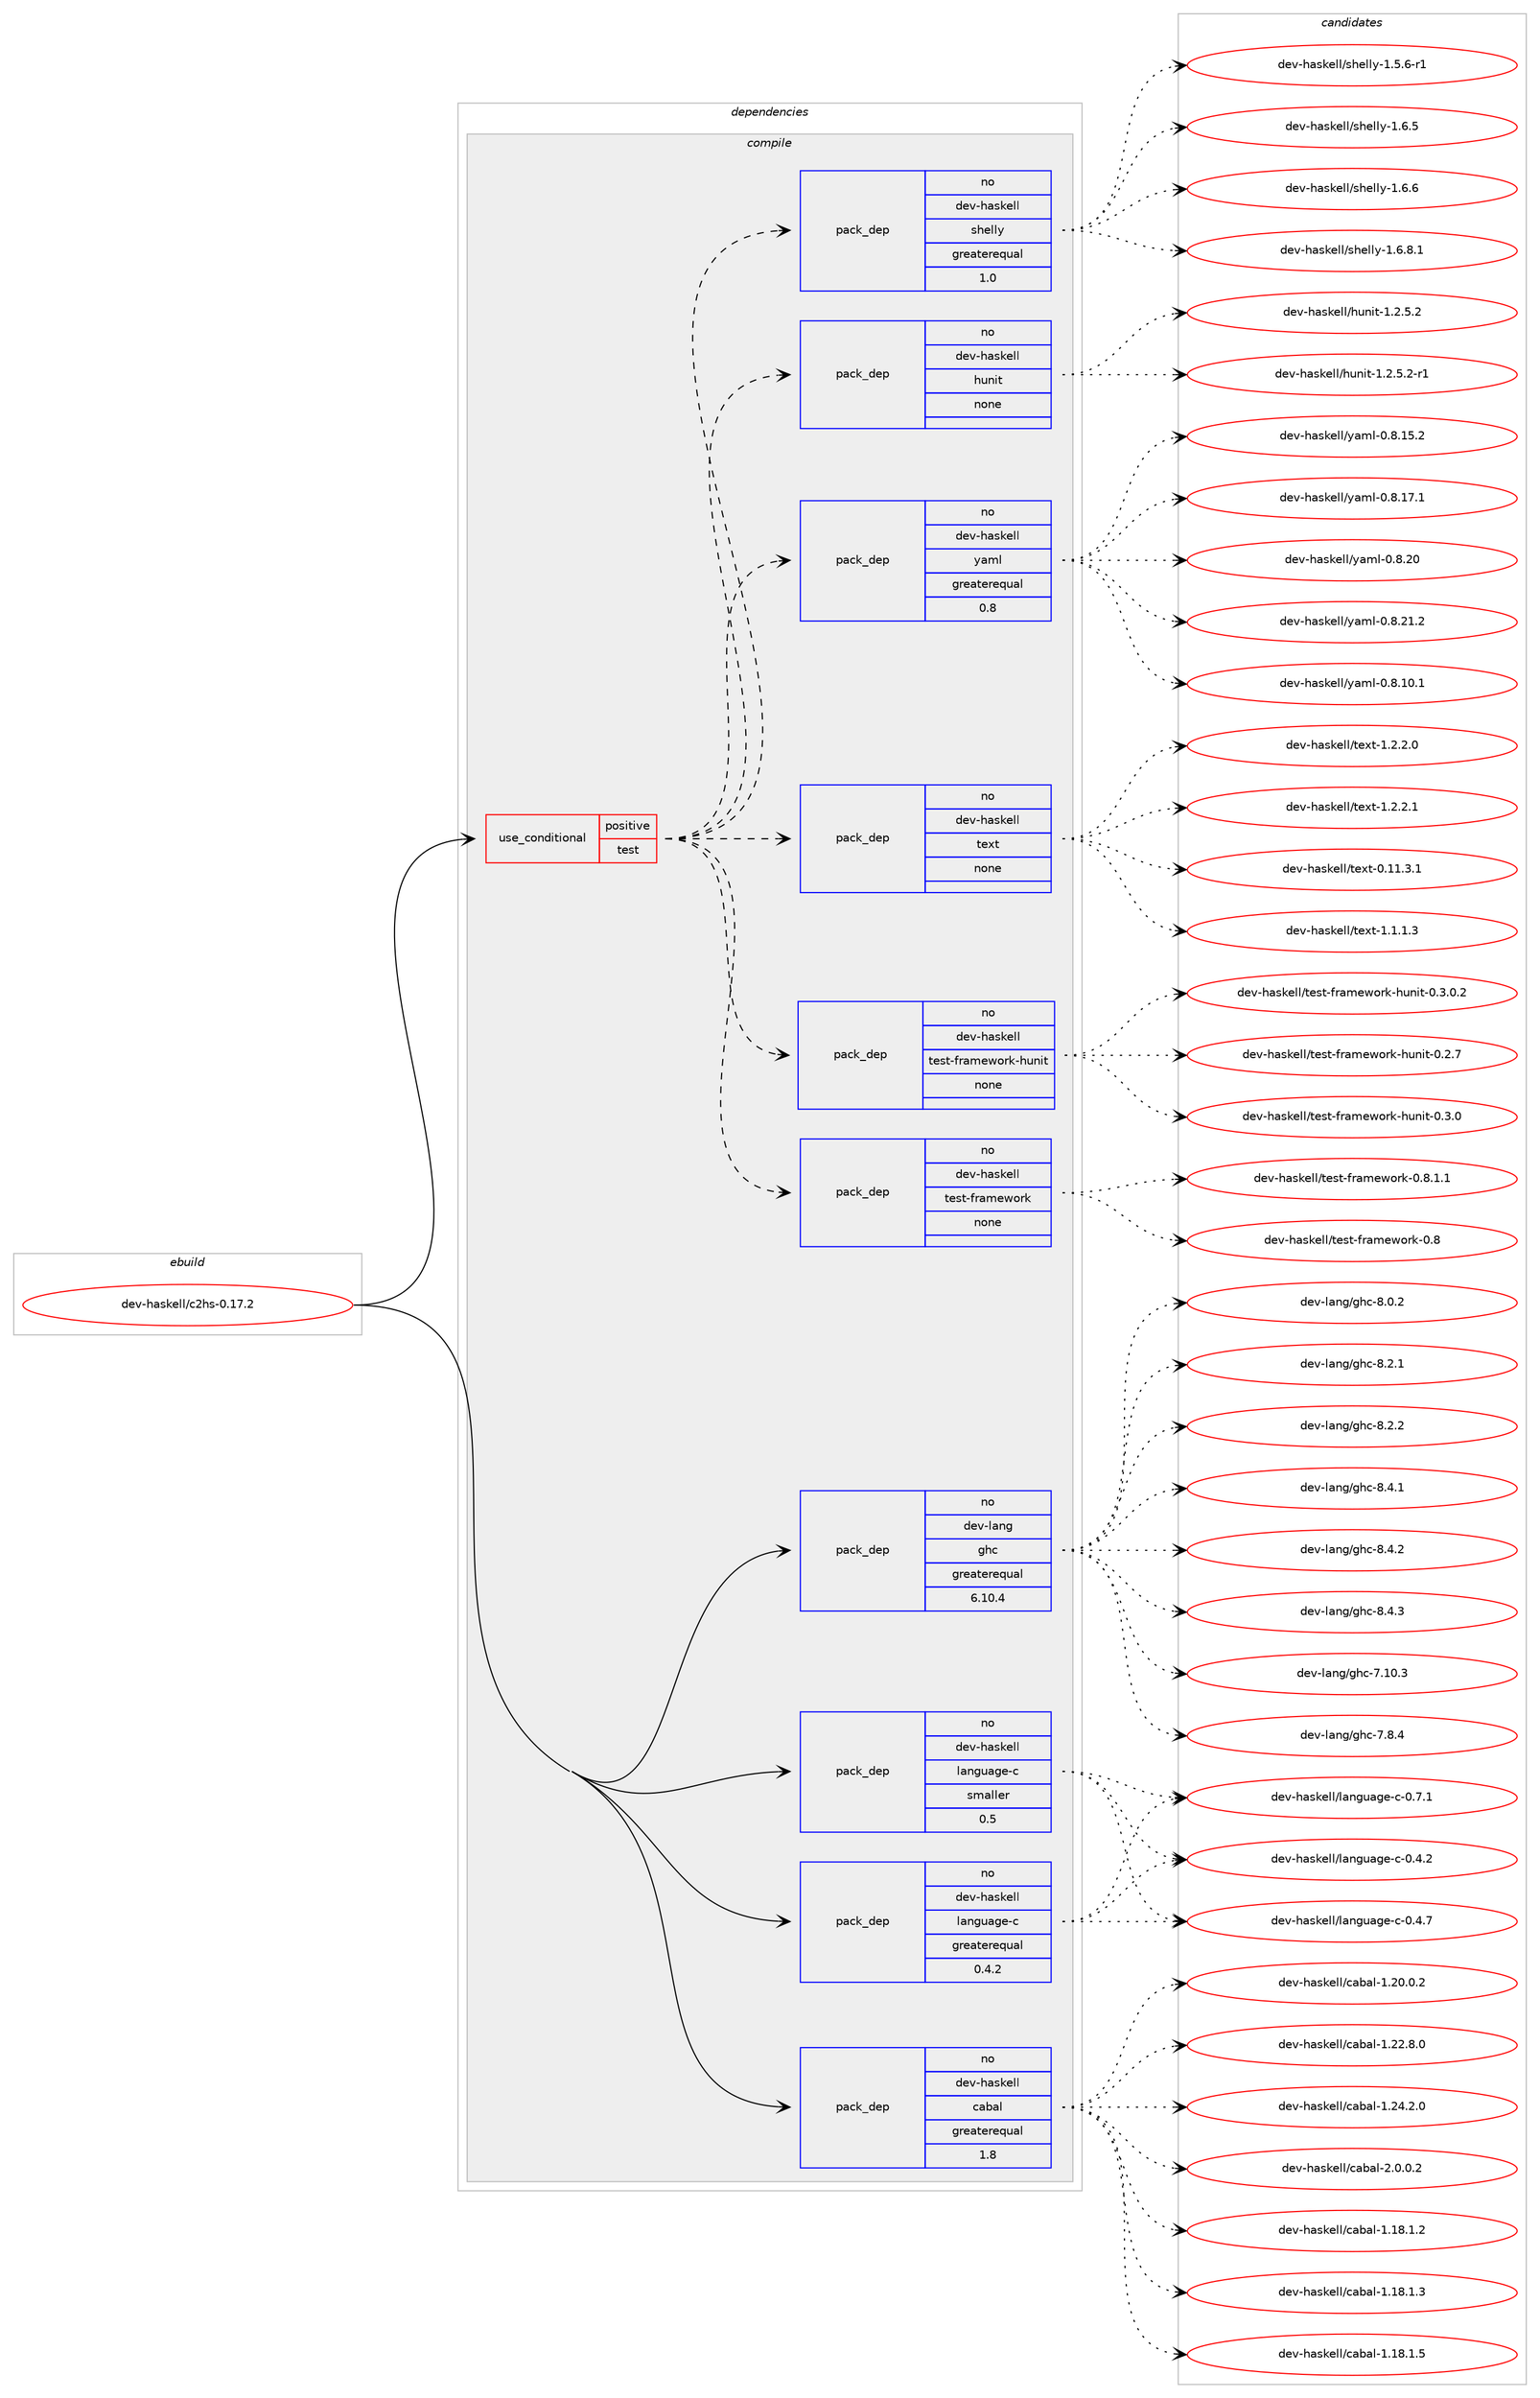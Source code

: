 digraph prolog {

# *************
# Graph options
# *************

newrank=true;
concentrate=true;
compound=true;
graph [rankdir=LR,fontname=Helvetica,fontsize=10,ranksep=1.5];#, ranksep=2.5, nodesep=0.2];
edge  [arrowhead=vee];
node  [fontname=Helvetica,fontsize=10];

# **********
# The ebuild
# **********

subgraph cluster_leftcol {
color=gray;
rank=same;
label=<<i>ebuild</i>>;
id [label="dev-haskell/c2hs-0.17.2", color=red, width=4, href="../dev-haskell/c2hs-0.17.2.svg"];
}

# ****************
# The dependencies
# ****************

subgraph cluster_midcol {
color=gray;
label=<<i>dependencies</i>>;
subgraph cluster_compile {
fillcolor="#eeeeee";
style=filled;
label=<<i>compile</i>>;
subgraph cond358833 {
dependency1327748 [label=<<TABLE BORDER="0" CELLBORDER="1" CELLSPACING="0" CELLPADDING="4"><TR><TD ROWSPAN="3" CELLPADDING="10">use_conditional</TD></TR><TR><TD>positive</TD></TR><TR><TD>test</TD></TR></TABLE>>, shape=none, color=red];
subgraph pack947746 {
dependency1327749 [label=<<TABLE BORDER="0" CELLBORDER="1" CELLSPACING="0" CELLPADDING="4" WIDTH="220"><TR><TD ROWSPAN="6" CELLPADDING="30">pack_dep</TD></TR><TR><TD WIDTH="110">no</TD></TR><TR><TD>dev-haskell</TD></TR><TR><TD>hunit</TD></TR><TR><TD>none</TD></TR><TR><TD></TD></TR></TABLE>>, shape=none, color=blue];
}
dependency1327748:e -> dependency1327749:w [weight=20,style="dashed",arrowhead="vee"];
subgraph pack947747 {
dependency1327750 [label=<<TABLE BORDER="0" CELLBORDER="1" CELLSPACING="0" CELLPADDING="4" WIDTH="220"><TR><TD ROWSPAN="6" CELLPADDING="30">pack_dep</TD></TR><TR><TD WIDTH="110">no</TD></TR><TR><TD>dev-haskell</TD></TR><TR><TD>shelly</TD></TR><TR><TD>greaterequal</TD></TR><TR><TD>1.0</TD></TR></TABLE>>, shape=none, color=blue];
}
dependency1327748:e -> dependency1327750:w [weight=20,style="dashed",arrowhead="vee"];
subgraph pack947748 {
dependency1327751 [label=<<TABLE BORDER="0" CELLBORDER="1" CELLSPACING="0" CELLPADDING="4" WIDTH="220"><TR><TD ROWSPAN="6" CELLPADDING="30">pack_dep</TD></TR><TR><TD WIDTH="110">no</TD></TR><TR><TD>dev-haskell</TD></TR><TR><TD>test-framework</TD></TR><TR><TD>none</TD></TR><TR><TD></TD></TR></TABLE>>, shape=none, color=blue];
}
dependency1327748:e -> dependency1327751:w [weight=20,style="dashed",arrowhead="vee"];
subgraph pack947749 {
dependency1327752 [label=<<TABLE BORDER="0" CELLBORDER="1" CELLSPACING="0" CELLPADDING="4" WIDTH="220"><TR><TD ROWSPAN="6" CELLPADDING="30">pack_dep</TD></TR><TR><TD WIDTH="110">no</TD></TR><TR><TD>dev-haskell</TD></TR><TR><TD>test-framework-hunit</TD></TR><TR><TD>none</TD></TR><TR><TD></TD></TR></TABLE>>, shape=none, color=blue];
}
dependency1327748:e -> dependency1327752:w [weight=20,style="dashed",arrowhead="vee"];
subgraph pack947750 {
dependency1327753 [label=<<TABLE BORDER="0" CELLBORDER="1" CELLSPACING="0" CELLPADDING="4" WIDTH="220"><TR><TD ROWSPAN="6" CELLPADDING="30">pack_dep</TD></TR><TR><TD WIDTH="110">no</TD></TR><TR><TD>dev-haskell</TD></TR><TR><TD>text</TD></TR><TR><TD>none</TD></TR><TR><TD></TD></TR></TABLE>>, shape=none, color=blue];
}
dependency1327748:e -> dependency1327753:w [weight=20,style="dashed",arrowhead="vee"];
subgraph pack947751 {
dependency1327754 [label=<<TABLE BORDER="0" CELLBORDER="1" CELLSPACING="0" CELLPADDING="4" WIDTH="220"><TR><TD ROWSPAN="6" CELLPADDING="30">pack_dep</TD></TR><TR><TD WIDTH="110">no</TD></TR><TR><TD>dev-haskell</TD></TR><TR><TD>yaml</TD></TR><TR><TD>greaterequal</TD></TR><TR><TD>0.8</TD></TR></TABLE>>, shape=none, color=blue];
}
dependency1327748:e -> dependency1327754:w [weight=20,style="dashed",arrowhead="vee"];
}
id:e -> dependency1327748:w [weight=20,style="solid",arrowhead="vee"];
subgraph pack947752 {
dependency1327755 [label=<<TABLE BORDER="0" CELLBORDER="1" CELLSPACING="0" CELLPADDING="4" WIDTH="220"><TR><TD ROWSPAN="6" CELLPADDING="30">pack_dep</TD></TR><TR><TD WIDTH="110">no</TD></TR><TR><TD>dev-haskell</TD></TR><TR><TD>cabal</TD></TR><TR><TD>greaterequal</TD></TR><TR><TD>1.8</TD></TR></TABLE>>, shape=none, color=blue];
}
id:e -> dependency1327755:w [weight=20,style="solid",arrowhead="vee"];
subgraph pack947753 {
dependency1327756 [label=<<TABLE BORDER="0" CELLBORDER="1" CELLSPACING="0" CELLPADDING="4" WIDTH="220"><TR><TD ROWSPAN="6" CELLPADDING="30">pack_dep</TD></TR><TR><TD WIDTH="110">no</TD></TR><TR><TD>dev-haskell</TD></TR><TR><TD>language-c</TD></TR><TR><TD>greaterequal</TD></TR><TR><TD>0.4.2</TD></TR></TABLE>>, shape=none, color=blue];
}
id:e -> dependency1327756:w [weight=20,style="solid",arrowhead="vee"];
subgraph pack947754 {
dependency1327757 [label=<<TABLE BORDER="0" CELLBORDER="1" CELLSPACING="0" CELLPADDING="4" WIDTH="220"><TR><TD ROWSPAN="6" CELLPADDING="30">pack_dep</TD></TR><TR><TD WIDTH="110">no</TD></TR><TR><TD>dev-haskell</TD></TR><TR><TD>language-c</TD></TR><TR><TD>smaller</TD></TR><TR><TD>0.5</TD></TR></TABLE>>, shape=none, color=blue];
}
id:e -> dependency1327757:w [weight=20,style="solid",arrowhead="vee"];
subgraph pack947755 {
dependency1327758 [label=<<TABLE BORDER="0" CELLBORDER="1" CELLSPACING="0" CELLPADDING="4" WIDTH="220"><TR><TD ROWSPAN="6" CELLPADDING="30">pack_dep</TD></TR><TR><TD WIDTH="110">no</TD></TR><TR><TD>dev-lang</TD></TR><TR><TD>ghc</TD></TR><TR><TD>greaterequal</TD></TR><TR><TD>6.10.4</TD></TR></TABLE>>, shape=none, color=blue];
}
id:e -> dependency1327758:w [weight=20,style="solid",arrowhead="vee"];
}
subgraph cluster_compileandrun {
fillcolor="#eeeeee";
style=filled;
label=<<i>compile and run</i>>;
}
subgraph cluster_run {
fillcolor="#eeeeee";
style=filled;
label=<<i>run</i>>;
}
}

# **************
# The candidates
# **************

subgraph cluster_choices {
rank=same;
color=gray;
label=<<i>candidates</i>>;

subgraph choice947746 {
color=black;
nodesep=1;
choice1001011184510497115107101108108471041171101051164549465046534650 [label="dev-haskell/hunit-1.2.5.2", color=red, width=4,href="../dev-haskell/hunit-1.2.5.2.svg"];
choice10010111845104971151071011081084710411711010511645494650465346504511449 [label="dev-haskell/hunit-1.2.5.2-r1", color=red, width=4,href="../dev-haskell/hunit-1.2.5.2-r1.svg"];
dependency1327749:e -> choice1001011184510497115107101108108471041171101051164549465046534650:w [style=dotted,weight="100"];
dependency1327749:e -> choice10010111845104971151071011081084710411711010511645494650465346504511449:w [style=dotted,weight="100"];
}
subgraph choice947747 {
color=black;
nodesep=1;
choice1001011184510497115107101108108471151041011081081214549465346544511449 [label="dev-haskell/shelly-1.5.6-r1", color=red, width=4,href="../dev-haskell/shelly-1.5.6-r1.svg"];
choice100101118451049711510710110810847115104101108108121454946544653 [label="dev-haskell/shelly-1.6.5", color=red, width=4,href="../dev-haskell/shelly-1.6.5.svg"];
choice100101118451049711510710110810847115104101108108121454946544654 [label="dev-haskell/shelly-1.6.6", color=red, width=4,href="../dev-haskell/shelly-1.6.6.svg"];
choice1001011184510497115107101108108471151041011081081214549465446564649 [label="dev-haskell/shelly-1.6.8.1", color=red, width=4,href="../dev-haskell/shelly-1.6.8.1.svg"];
dependency1327750:e -> choice1001011184510497115107101108108471151041011081081214549465346544511449:w [style=dotted,weight="100"];
dependency1327750:e -> choice100101118451049711510710110810847115104101108108121454946544653:w [style=dotted,weight="100"];
dependency1327750:e -> choice100101118451049711510710110810847115104101108108121454946544654:w [style=dotted,weight="100"];
dependency1327750:e -> choice1001011184510497115107101108108471151041011081081214549465446564649:w [style=dotted,weight="100"];
}
subgraph choice947748 {
color=black;
nodesep=1;
choice100101118451049711510710110810847116101115116451021149710910111911111410745484656 [label="dev-haskell/test-framework-0.8", color=red, width=4,href="../dev-haskell/test-framework-0.8.svg"];
choice10010111845104971151071011081084711610111511645102114971091011191111141074548465646494649 [label="dev-haskell/test-framework-0.8.1.1", color=red, width=4,href="../dev-haskell/test-framework-0.8.1.1.svg"];
dependency1327751:e -> choice100101118451049711510710110810847116101115116451021149710910111911111410745484656:w [style=dotted,weight="100"];
dependency1327751:e -> choice10010111845104971151071011081084711610111511645102114971091011191111141074548465646494649:w [style=dotted,weight="100"];
}
subgraph choice947749 {
color=black;
nodesep=1;
choice100101118451049711510710110810847116101115116451021149710910111911111410745104117110105116454846504655 [label="dev-haskell/test-framework-hunit-0.2.7", color=red, width=4,href="../dev-haskell/test-framework-hunit-0.2.7.svg"];
choice100101118451049711510710110810847116101115116451021149710910111911111410745104117110105116454846514648 [label="dev-haskell/test-framework-hunit-0.3.0", color=red, width=4,href="../dev-haskell/test-framework-hunit-0.3.0.svg"];
choice1001011184510497115107101108108471161011151164510211497109101119111114107451041171101051164548465146484650 [label="dev-haskell/test-framework-hunit-0.3.0.2", color=red, width=4,href="../dev-haskell/test-framework-hunit-0.3.0.2.svg"];
dependency1327752:e -> choice100101118451049711510710110810847116101115116451021149710910111911111410745104117110105116454846504655:w [style=dotted,weight="100"];
dependency1327752:e -> choice100101118451049711510710110810847116101115116451021149710910111911111410745104117110105116454846514648:w [style=dotted,weight="100"];
dependency1327752:e -> choice1001011184510497115107101108108471161011151164510211497109101119111114107451041171101051164548465146484650:w [style=dotted,weight="100"];
}
subgraph choice947750 {
color=black;
nodesep=1;
choice100101118451049711510710110810847116101120116454846494946514649 [label="dev-haskell/text-0.11.3.1", color=red, width=4,href="../dev-haskell/text-0.11.3.1.svg"];
choice1001011184510497115107101108108471161011201164549464946494651 [label="dev-haskell/text-1.1.1.3", color=red, width=4,href="../dev-haskell/text-1.1.1.3.svg"];
choice1001011184510497115107101108108471161011201164549465046504648 [label="dev-haskell/text-1.2.2.0", color=red, width=4,href="../dev-haskell/text-1.2.2.0.svg"];
choice1001011184510497115107101108108471161011201164549465046504649 [label="dev-haskell/text-1.2.2.1", color=red, width=4,href="../dev-haskell/text-1.2.2.1.svg"];
dependency1327753:e -> choice100101118451049711510710110810847116101120116454846494946514649:w [style=dotted,weight="100"];
dependency1327753:e -> choice1001011184510497115107101108108471161011201164549464946494651:w [style=dotted,weight="100"];
dependency1327753:e -> choice1001011184510497115107101108108471161011201164549465046504648:w [style=dotted,weight="100"];
dependency1327753:e -> choice1001011184510497115107101108108471161011201164549465046504649:w [style=dotted,weight="100"];
}
subgraph choice947751 {
color=black;
nodesep=1;
choice10010111845104971151071011081084712197109108454846564649484649 [label="dev-haskell/yaml-0.8.10.1", color=red, width=4,href="../dev-haskell/yaml-0.8.10.1.svg"];
choice10010111845104971151071011081084712197109108454846564649534650 [label="dev-haskell/yaml-0.8.15.2", color=red, width=4,href="../dev-haskell/yaml-0.8.15.2.svg"];
choice10010111845104971151071011081084712197109108454846564649554649 [label="dev-haskell/yaml-0.8.17.1", color=red, width=4,href="../dev-haskell/yaml-0.8.17.1.svg"];
choice1001011184510497115107101108108471219710910845484656465048 [label="dev-haskell/yaml-0.8.20", color=red, width=4,href="../dev-haskell/yaml-0.8.20.svg"];
choice10010111845104971151071011081084712197109108454846564650494650 [label="dev-haskell/yaml-0.8.21.2", color=red, width=4,href="../dev-haskell/yaml-0.8.21.2.svg"];
dependency1327754:e -> choice10010111845104971151071011081084712197109108454846564649484649:w [style=dotted,weight="100"];
dependency1327754:e -> choice10010111845104971151071011081084712197109108454846564649534650:w [style=dotted,weight="100"];
dependency1327754:e -> choice10010111845104971151071011081084712197109108454846564649554649:w [style=dotted,weight="100"];
dependency1327754:e -> choice1001011184510497115107101108108471219710910845484656465048:w [style=dotted,weight="100"];
dependency1327754:e -> choice10010111845104971151071011081084712197109108454846564650494650:w [style=dotted,weight="100"];
}
subgraph choice947752 {
color=black;
nodesep=1;
choice10010111845104971151071011081084799979897108454946495646494650 [label="dev-haskell/cabal-1.18.1.2", color=red, width=4,href="../dev-haskell/cabal-1.18.1.2.svg"];
choice10010111845104971151071011081084799979897108454946495646494651 [label="dev-haskell/cabal-1.18.1.3", color=red, width=4,href="../dev-haskell/cabal-1.18.1.3.svg"];
choice10010111845104971151071011081084799979897108454946495646494653 [label="dev-haskell/cabal-1.18.1.5", color=red, width=4,href="../dev-haskell/cabal-1.18.1.5.svg"];
choice10010111845104971151071011081084799979897108454946504846484650 [label="dev-haskell/cabal-1.20.0.2", color=red, width=4,href="../dev-haskell/cabal-1.20.0.2.svg"];
choice10010111845104971151071011081084799979897108454946505046564648 [label="dev-haskell/cabal-1.22.8.0", color=red, width=4,href="../dev-haskell/cabal-1.22.8.0.svg"];
choice10010111845104971151071011081084799979897108454946505246504648 [label="dev-haskell/cabal-1.24.2.0", color=red, width=4,href="../dev-haskell/cabal-1.24.2.0.svg"];
choice100101118451049711510710110810847999798971084550464846484650 [label="dev-haskell/cabal-2.0.0.2", color=red, width=4,href="../dev-haskell/cabal-2.0.0.2.svg"];
dependency1327755:e -> choice10010111845104971151071011081084799979897108454946495646494650:w [style=dotted,weight="100"];
dependency1327755:e -> choice10010111845104971151071011081084799979897108454946495646494651:w [style=dotted,weight="100"];
dependency1327755:e -> choice10010111845104971151071011081084799979897108454946495646494653:w [style=dotted,weight="100"];
dependency1327755:e -> choice10010111845104971151071011081084799979897108454946504846484650:w [style=dotted,weight="100"];
dependency1327755:e -> choice10010111845104971151071011081084799979897108454946505046564648:w [style=dotted,weight="100"];
dependency1327755:e -> choice10010111845104971151071011081084799979897108454946505246504648:w [style=dotted,weight="100"];
dependency1327755:e -> choice100101118451049711510710110810847999798971084550464846484650:w [style=dotted,weight="100"];
}
subgraph choice947753 {
color=black;
nodesep=1;
choice10010111845104971151071011081084710897110103117971031014599454846524650 [label="dev-haskell/language-c-0.4.2", color=red, width=4,href="../dev-haskell/language-c-0.4.2.svg"];
choice10010111845104971151071011081084710897110103117971031014599454846524655 [label="dev-haskell/language-c-0.4.7", color=red, width=4,href="../dev-haskell/language-c-0.4.7.svg"];
choice10010111845104971151071011081084710897110103117971031014599454846554649 [label="dev-haskell/language-c-0.7.1", color=red, width=4,href="../dev-haskell/language-c-0.7.1.svg"];
dependency1327756:e -> choice10010111845104971151071011081084710897110103117971031014599454846524650:w [style=dotted,weight="100"];
dependency1327756:e -> choice10010111845104971151071011081084710897110103117971031014599454846524655:w [style=dotted,weight="100"];
dependency1327756:e -> choice10010111845104971151071011081084710897110103117971031014599454846554649:w [style=dotted,weight="100"];
}
subgraph choice947754 {
color=black;
nodesep=1;
choice10010111845104971151071011081084710897110103117971031014599454846524650 [label="dev-haskell/language-c-0.4.2", color=red, width=4,href="../dev-haskell/language-c-0.4.2.svg"];
choice10010111845104971151071011081084710897110103117971031014599454846524655 [label="dev-haskell/language-c-0.4.7", color=red, width=4,href="../dev-haskell/language-c-0.4.7.svg"];
choice10010111845104971151071011081084710897110103117971031014599454846554649 [label="dev-haskell/language-c-0.7.1", color=red, width=4,href="../dev-haskell/language-c-0.7.1.svg"];
dependency1327757:e -> choice10010111845104971151071011081084710897110103117971031014599454846524650:w [style=dotted,weight="100"];
dependency1327757:e -> choice10010111845104971151071011081084710897110103117971031014599454846524655:w [style=dotted,weight="100"];
dependency1327757:e -> choice10010111845104971151071011081084710897110103117971031014599454846554649:w [style=dotted,weight="100"];
}
subgraph choice947755 {
color=black;
nodesep=1;
choice1001011184510897110103471031049945554649484651 [label="dev-lang/ghc-7.10.3", color=red, width=4,href="../dev-lang/ghc-7.10.3.svg"];
choice10010111845108971101034710310499455546564652 [label="dev-lang/ghc-7.8.4", color=red, width=4,href="../dev-lang/ghc-7.8.4.svg"];
choice10010111845108971101034710310499455646484650 [label="dev-lang/ghc-8.0.2", color=red, width=4,href="../dev-lang/ghc-8.0.2.svg"];
choice10010111845108971101034710310499455646504649 [label="dev-lang/ghc-8.2.1", color=red, width=4,href="../dev-lang/ghc-8.2.1.svg"];
choice10010111845108971101034710310499455646504650 [label="dev-lang/ghc-8.2.2", color=red, width=4,href="../dev-lang/ghc-8.2.2.svg"];
choice10010111845108971101034710310499455646524649 [label="dev-lang/ghc-8.4.1", color=red, width=4,href="../dev-lang/ghc-8.4.1.svg"];
choice10010111845108971101034710310499455646524650 [label="dev-lang/ghc-8.4.2", color=red, width=4,href="../dev-lang/ghc-8.4.2.svg"];
choice10010111845108971101034710310499455646524651 [label="dev-lang/ghc-8.4.3", color=red, width=4,href="../dev-lang/ghc-8.4.3.svg"];
dependency1327758:e -> choice1001011184510897110103471031049945554649484651:w [style=dotted,weight="100"];
dependency1327758:e -> choice10010111845108971101034710310499455546564652:w [style=dotted,weight="100"];
dependency1327758:e -> choice10010111845108971101034710310499455646484650:w [style=dotted,weight="100"];
dependency1327758:e -> choice10010111845108971101034710310499455646504649:w [style=dotted,weight="100"];
dependency1327758:e -> choice10010111845108971101034710310499455646504650:w [style=dotted,weight="100"];
dependency1327758:e -> choice10010111845108971101034710310499455646524649:w [style=dotted,weight="100"];
dependency1327758:e -> choice10010111845108971101034710310499455646524650:w [style=dotted,weight="100"];
dependency1327758:e -> choice10010111845108971101034710310499455646524651:w [style=dotted,weight="100"];
}
}

}
